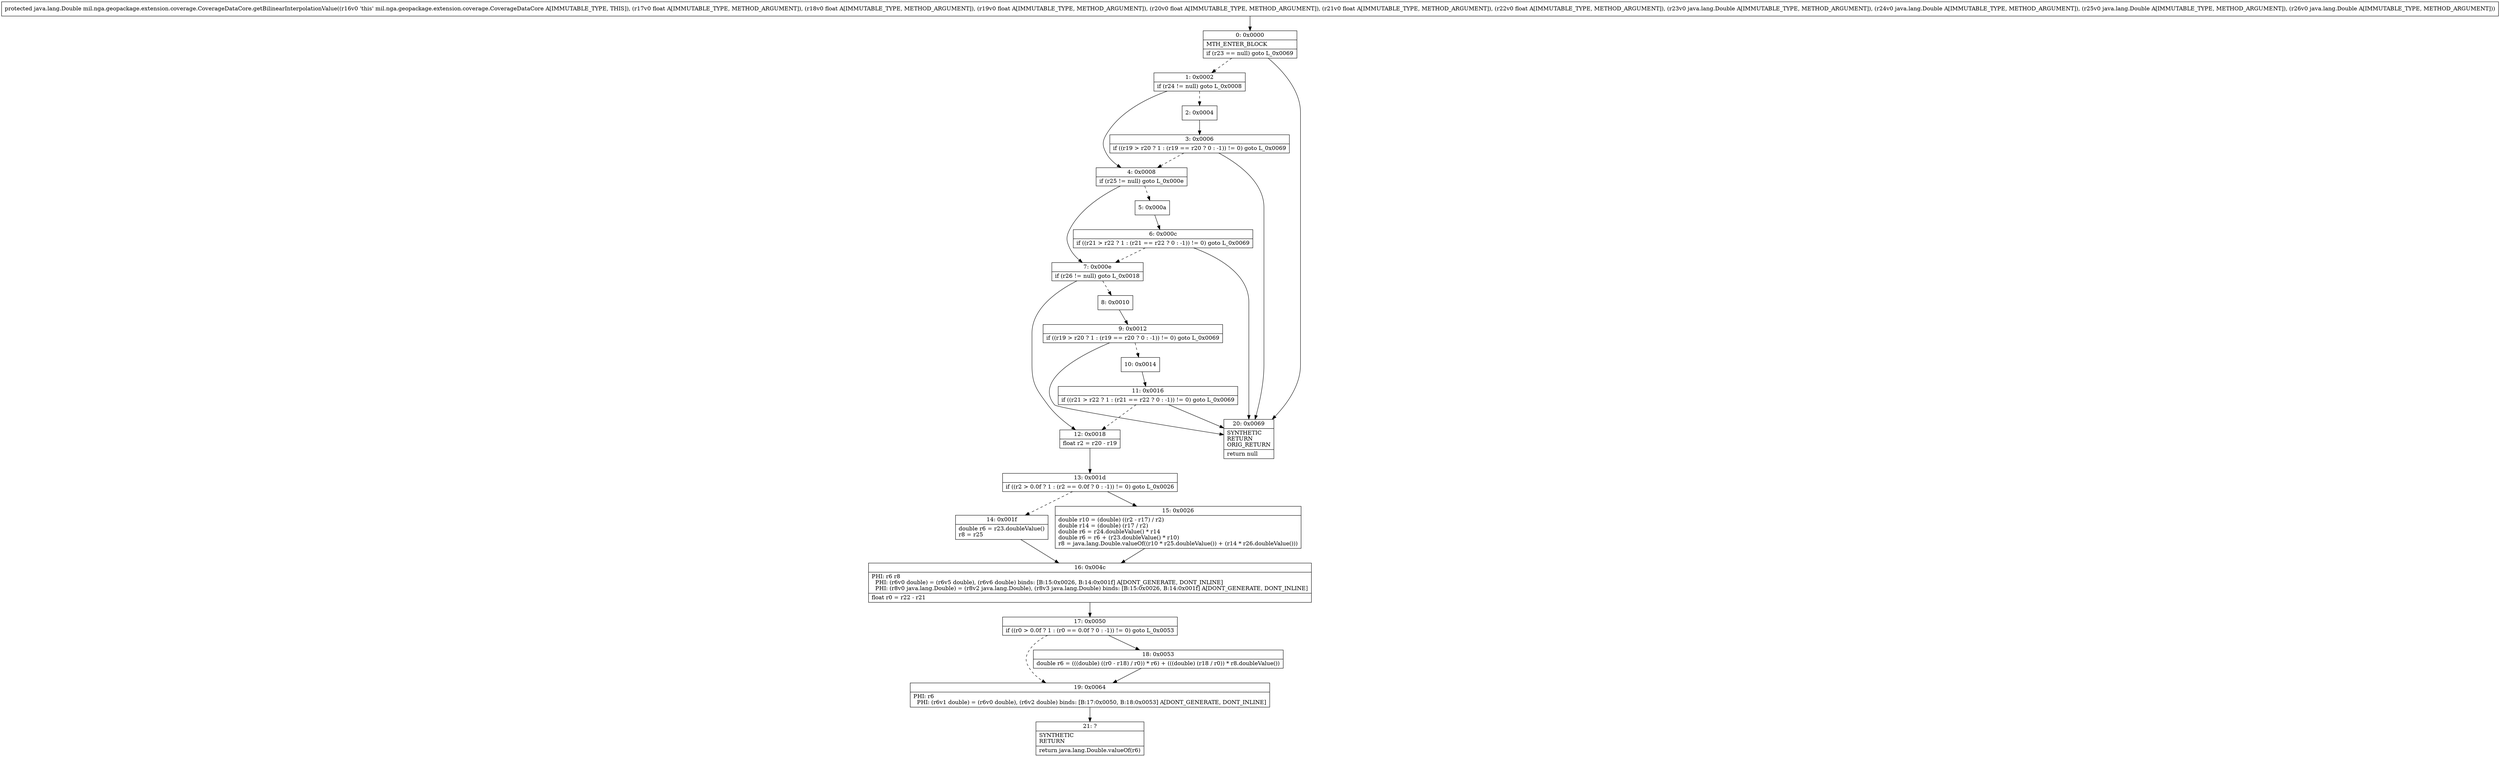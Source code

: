digraph "CFG formil.nga.geopackage.extension.coverage.CoverageDataCore.getBilinearInterpolationValue(FFFFFFLjava\/lang\/Double;Ljava\/lang\/Double;Ljava\/lang\/Double;Ljava\/lang\/Double;)Ljava\/lang\/Double;" {
Node_0 [shape=record,label="{0\:\ 0x0000|MTH_ENTER_BLOCK\l|if (r23 == null) goto L_0x0069\l}"];
Node_1 [shape=record,label="{1\:\ 0x0002|if (r24 != null) goto L_0x0008\l}"];
Node_2 [shape=record,label="{2\:\ 0x0004}"];
Node_3 [shape=record,label="{3\:\ 0x0006|if ((r19 \> r20 ? 1 : (r19 == r20 ? 0 : \-1)) != 0) goto L_0x0069\l}"];
Node_4 [shape=record,label="{4\:\ 0x0008|if (r25 != null) goto L_0x000e\l}"];
Node_5 [shape=record,label="{5\:\ 0x000a}"];
Node_6 [shape=record,label="{6\:\ 0x000c|if ((r21 \> r22 ? 1 : (r21 == r22 ? 0 : \-1)) != 0) goto L_0x0069\l}"];
Node_7 [shape=record,label="{7\:\ 0x000e|if (r26 != null) goto L_0x0018\l}"];
Node_8 [shape=record,label="{8\:\ 0x0010}"];
Node_9 [shape=record,label="{9\:\ 0x0012|if ((r19 \> r20 ? 1 : (r19 == r20 ? 0 : \-1)) != 0) goto L_0x0069\l}"];
Node_10 [shape=record,label="{10\:\ 0x0014}"];
Node_11 [shape=record,label="{11\:\ 0x0016|if ((r21 \> r22 ? 1 : (r21 == r22 ? 0 : \-1)) != 0) goto L_0x0069\l}"];
Node_12 [shape=record,label="{12\:\ 0x0018|float r2 = r20 \- r19\l}"];
Node_13 [shape=record,label="{13\:\ 0x001d|if ((r2 \> 0.0f ? 1 : (r2 == 0.0f ? 0 : \-1)) != 0) goto L_0x0026\l}"];
Node_14 [shape=record,label="{14\:\ 0x001f|double r6 = r23.doubleValue()\lr8 = r25\l}"];
Node_15 [shape=record,label="{15\:\ 0x0026|double r10 = (double) ((r2 \- r17) \/ r2)\ldouble r14 = (double) (r17 \/ r2)\ldouble r6 = r24.doubleValue() * r14\ldouble r6 = r6 + (r23.doubleValue() * r10)\lr8 = java.lang.Double.valueOf((r10 * r25.doubleValue()) + (r14 * r26.doubleValue()))\l}"];
Node_16 [shape=record,label="{16\:\ 0x004c|PHI: r6 r8 \l  PHI: (r6v0 double) = (r6v5 double), (r6v6 double) binds: [B:15:0x0026, B:14:0x001f] A[DONT_GENERATE, DONT_INLINE]\l  PHI: (r8v0 java.lang.Double) = (r8v2 java.lang.Double), (r8v3 java.lang.Double) binds: [B:15:0x0026, B:14:0x001f] A[DONT_GENERATE, DONT_INLINE]\l|float r0 = r22 \- r21\l}"];
Node_17 [shape=record,label="{17\:\ 0x0050|if ((r0 \> 0.0f ? 1 : (r0 == 0.0f ? 0 : \-1)) != 0) goto L_0x0053\l}"];
Node_18 [shape=record,label="{18\:\ 0x0053|double r6 = (((double) ((r0 \- r18) \/ r0)) * r6) + (((double) (r18 \/ r0)) * r8.doubleValue())\l}"];
Node_19 [shape=record,label="{19\:\ 0x0064|PHI: r6 \l  PHI: (r6v1 double) = (r6v0 double), (r6v2 double) binds: [B:17:0x0050, B:18:0x0053] A[DONT_GENERATE, DONT_INLINE]\l}"];
Node_20 [shape=record,label="{20\:\ 0x0069|SYNTHETIC\lRETURN\lORIG_RETURN\l|return null\l}"];
Node_21 [shape=record,label="{21\:\ ?|SYNTHETIC\lRETURN\l|return java.lang.Double.valueOf(r6)\l}"];
MethodNode[shape=record,label="{protected java.lang.Double mil.nga.geopackage.extension.coverage.CoverageDataCore.getBilinearInterpolationValue((r16v0 'this' mil.nga.geopackage.extension.coverage.CoverageDataCore A[IMMUTABLE_TYPE, THIS]), (r17v0 float A[IMMUTABLE_TYPE, METHOD_ARGUMENT]), (r18v0 float A[IMMUTABLE_TYPE, METHOD_ARGUMENT]), (r19v0 float A[IMMUTABLE_TYPE, METHOD_ARGUMENT]), (r20v0 float A[IMMUTABLE_TYPE, METHOD_ARGUMENT]), (r21v0 float A[IMMUTABLE_TYPE, METHOD_ARGUMENT]), (r22v0 float A[IMMUTABLE_TYPE, METHOD_ARGUMENT]), (r23v0 java.lang.Double A[IMMUTABLE_TYPE, METHOD_ARGUMENT]), (r24v0 java.lang.Double A[IMMUTABLE_TYPE, METHOD_ARGUMENT]), (r25v0 java.lang.Double A[IMMUTABLE_TYPE, METHOD_ARGUMENT]), (r26v0 java.lang.Double A[IMMUTABLE_TYPE, METHOD_ARGUMENT])) }"];
MethodNode -> Node_0;
Node_0 -> Node_1[style=dashed];
Node_0 -> Node_20;
Node_1 -> Node_2[style=dashed];
Node_1 -> Node_4;
Node_2 -> Node_3;
Node_3 -> Node_4[style=dashed];
Node_3 -> Node_20;
Node_4 -> Node_5[style=dashed];
Node_4 -> Node_7;
Node_5 -> Node_6;
Node_6 -> Node_7[style=dashed];
Node_6 -> Node_20;
Node_7 -> Node_8[style=dashed];
Node_7 -> Node_12;
Node_8 -> Node_9;
Node_9 -> Node_10[style=dashed];
Node_9 -> Node_20;
Node_10 -> Node_11;
Node_11 -> Node_12[style=dashed];
Node_11 -> Node_20;
Node_12 -> Node_13;
Node_13 -> Node_14[style=dashed];
Node_13 -> Node_15;
Node_14 -> Node_16;
Node_15 -> Node_16;
Node_16 -> Node_17;
Node_17 -> Node_18;
Node_17 -> Node_19[style=dashed];
Node_18 -> Node_19;
Node_19 -> Node_21;
}


